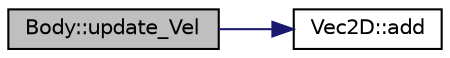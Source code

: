 digraph "Body::update_Vel"
{
  edge [fontname="Helvetica",fontsize="10",labelfontname="Helvetica",labelfontsize="10"];
  node [fontname="Helvetica",fontsize="10",shape=record];
  rankdir="LR";
  Node31 [label="Body::update_Vel",height=0.2,width=0.4,color="black", fillcolor="grey75", style="filled", fontcolor="black"];
  Node31 -> Node32 [color="midnightblue",fontsize="10",style="solid"];
  Node32 [label="Vec2D::add",height=0.2,width=0.4,color="black", fillcolor="white", style="filled",URL="$namespace_vec2_d.html#a758464ed31255ef60f9e5adb4ec514f5"];
}
